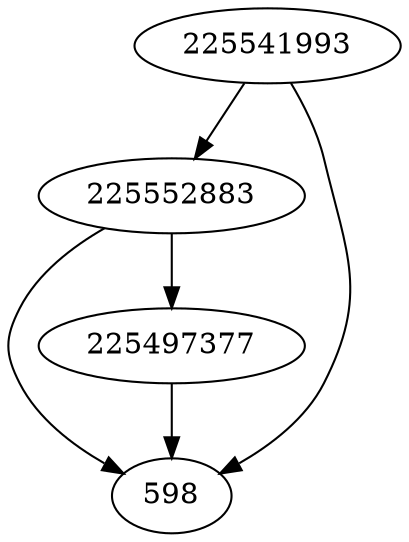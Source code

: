 strict digraph  {
225541993;
225552883;
598;
225497377;
225541993 -> 225552883;
225541993 -> 598;
225552883 -> 225497377;
225552883 -> 598;
225497377 -> 598;
}
